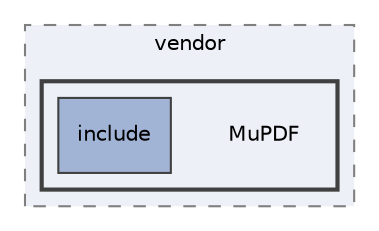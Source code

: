 digraph "P4ALL_OCR-TABLES/vendor/MuPDF"
{
 // LATEX_PDF_SIZE
  edge [fontname="Helvetica",fontsize="10",labelfontname="Helvetica",labelfontsize="10"];
  node [fontname="Helvetica",fontsize="10",shape=record];
  compound=true
  subgraph clusterdir_0e0614d058897752c3f3b15942e52522 {
    graph [ bgcolor="#edf0f7", pencolor="grey50", style="filled,dashed,", label="vendor", fontname="Helvetica", fontsize="10", URL="dir_0e0614d058897752c3f3b15942e52522.html"]
  subgraph clusterdir_100c556d41e85b6f1bd1cab623524f0c {
    graph [ bgcolor="#edf0f7", pencolor="grey25", style="filled,bold,", label="", fontname="Helvetica", fontsize="10", URL="dir_100c556d41e85b6f1bd1cab623524f0c.html"]
    dir_100c556d41e85b6f1bd1cab623524f0c [shape=plaintext, label="MuPDF"];
  dir_c3d191ec12058351eee20a40bd159b97 [shape=box, label="include", style="filled,", fillcolor="#a2b4d6", color="grey25", URL="dir_c3d191ec12058351eee20a40bd159b97.html"];
  }
  }
}
